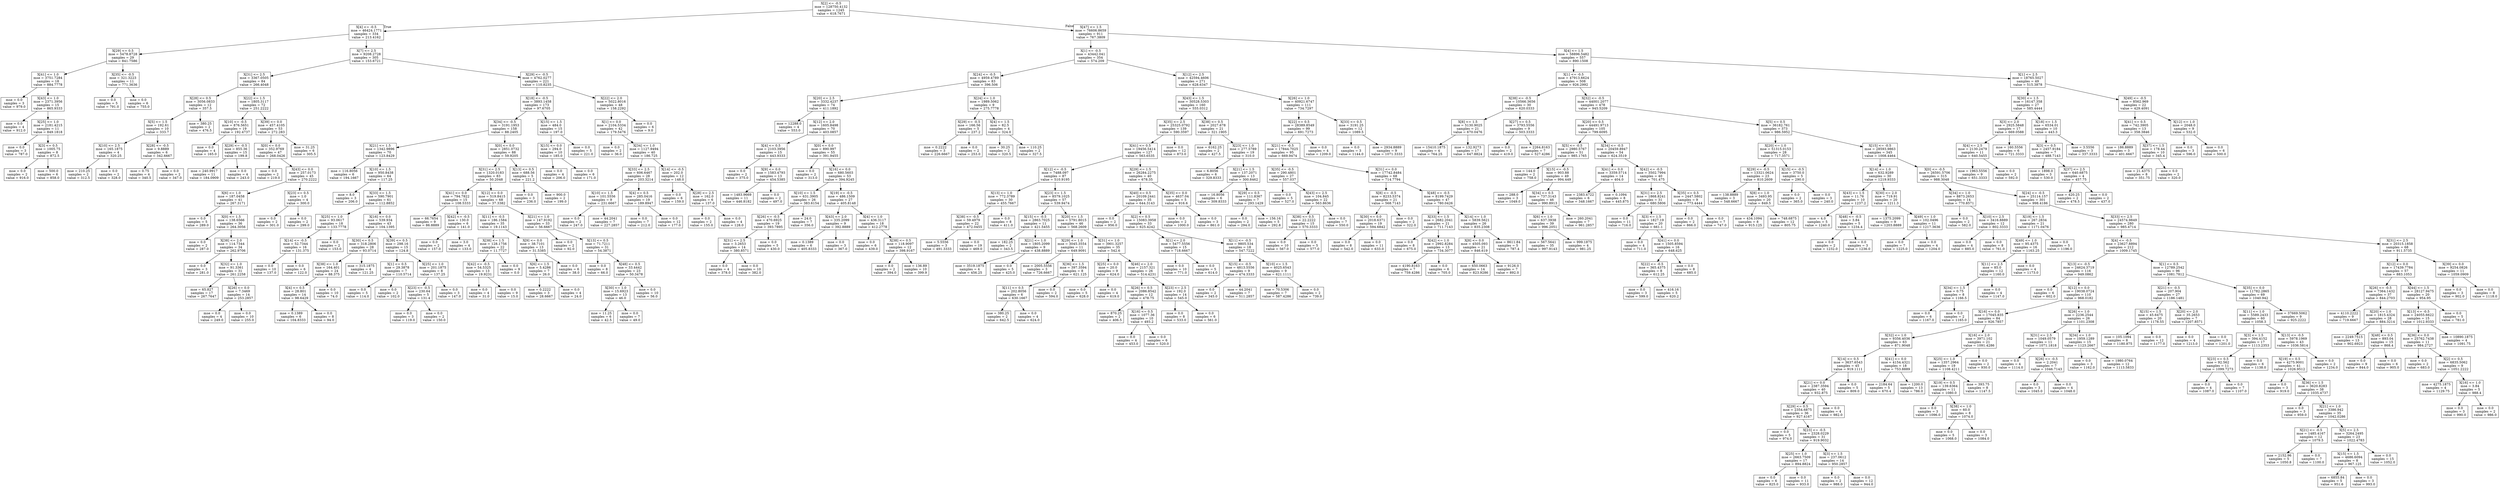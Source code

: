digraph Tree {
node [shape=box] ;
0 [label="X[2] <= -0.5\nmse = 128750.4132\nsamples = 1245\nvalue = 618.7671"] ;
1 [label="X[4] <= -0.5\nmse = 46424.1771\nsamples = 334\nvalue = 213.4162"] ;
0 -> 1 [labeldistance=2.5, labelangle=45, headlabel="True"] ;
2 [label="X[29] <= 0.5\nmse = 5478.8728\nsamples = 29\nvalue = 841.7586"] ;
1 -> 2 ;
3 [label="X[41] <= 1.0\nmse = 3751.7284\nsamples = 18\nvalue = 884.7778"] ;
2 -> 3 ;
4 [label="mse = 0.0\nsamples = 3\nvalue = 979.0"] ;
3 -> 4 ;
5 [label="X[43] <= 1.0\nmse = 2371.3956\nsamples = 15\nvalue = 865.9333"] ;
3 -> 5 ;
6 [label="mse = 0.0\nsamples = 4\nvalue = 912.0"] ;
5 -> 6 ;
7 [label="X[25] <= 1.0\nmse = 2181.4215\nsamples = 11\nvalue = 849.1818"] ;
5 -> 7 ;
8 [label="mse = 0.0\nsamples = 3\nvalue = 787.0"] ;
7 -> 8 ;
9 [label="X[3] <= 0.5\nmse = 1005.75\nsamples = 8\nvalue = 872.5"] ;
7 -> 9 ;
10 [label="mse = 0.0\nsamples = 2\nvalue = 916.0"] ;
9 -> 10 ;
11 [label="mse = 500.0\nsamples = 6\nvalue = 858.0"] ;
9 -> 11 ;
12 [label="X[35] <= -0.5\nmse = 321.3223\nsamples = 11\nvalue = 771.3636"] ;
2 -> 12 ;
13 [label="mse = 0.0\nsamples = 5\nvalue = 791.0"] ;
12 -> 13 ;
14 [label="mse = 0.0\nsamples = 6\nvalue = 755.0"] ;
12 -> 14 ;
15 [label="X[7] <= 2.5\nmse = 9208.2728\nsamples = 305\nvalue = 153.6721"] ;
1 -> 15 ;
16 [label="X[31] <= 2.5\nmse = 3367.0505\nsamples = 84\nvalue = 266.4048"] ;
15 -> 16 ;
17 [label="X[28] <= 0.5\nmse = 3056.0833\nsamples = 12\nvalue = 357.5"] ;
16 -> 17 ;
18 [label="X[5] <= 1.5\nmse = 192.61\nsamples = 10\nvalue = 333.7"] ;
17 -> 18 ;
19 [label="X[10] <= 2.5\nmse = 165.1875\nsamples = 4\nvalue = 320.25"] ;
18 -> 19 ;
20 [label="mse = 210.25\nsamples = 2\nvalue = 312.5"] ;
19 -> 20 ;
21 [label="mse = 0.0\nsamples = 2\nvalue = 328.0"] ;
19 -> 21 ;
22 [label="X[28] <= -0.5\nmse = 9.8889\nsamples = 6\nvalue = 342.6667"] ;
18 -> 22 ;
23 [label="mse = 0.75\nsamples = 4\nvalue = 340.5"] ;
22 -> 23 ;
24 [label="mse = 0.0\nsamples = 2\nvalue = 347.0"] ;
22 -> 24 ;
25 [label="mse = 380.25\nsamples = 2\nvalue = 476.5"] ;
17 -> 25 ;
26 [label="X[22] <= 1.5\nmse = 1805.3117\nsamples = 72\nvalue = 251.2222"] ;
16 -> 26 ;
27 [label="X[10] <= -0.5\nmse = 876.5651\nsamples = 19\nvalue = 192.4737"] ;
26 -> 27 ;
28 [label="mse = 0.0\nsamples = 4\nvalue = 165.0"] ;
27 -> 28 ;
29 [label="X[29] <= -0.5\nmse = 855.36\nsamples = 15\nvalue = 199.8"] ;
27 -> 29 ;
30 [label="mse = 240.9917\nsamples = 11\nvalue = 184.0909"] ;
29 -> 30 ;
31 [label="mse = 0.0\nsamples = 4\nvalue = 243.0"] ;
29 -> 31 ;
32 [label="X[39] <= 0.0\nmse = 457.4105\nsamples = 53\nvalue = 272.283"] ;
26 -> 32 ;
33 [label="X[0] <= 0.0\nmse = 352.9769\nsamples = 47\nvalue = 268.0426"] ;
32 -> 33 ;
34 [label="mse = 0.0\nsamples = 2\nvalue = 219.0"] ;
33 -> 34 ;
35 [label="X[43] <= 0.0\nmse = 257.0173\nsamples = 45\nvalue = 270.2222"] ;
33 -> 35 ;
36 [label="X[6] <= 1.0\nmse = 187.0458\nsamples = 41\nvalue = 267.3171"] ;
35 -> 36 ;
37 [label="mse = 0.0\nsamples = 5\nvalue = 289.0"] ;
36 -> 37 ;
38 [label="X[0] <= 1.5\nmse = 138.6566\nsamples = 36\nvalue = 264.3056"] ;
36 -> 38 ;
39 [label="mse = 0.0\nsamples = 2\nvalue = 287.0"] ;
38 -> 39 ;
40 [label="X[38] <= 2.0\nmse = 114.7344\nsamples = 34\nvalue = 262.9706"] ;
38 -> 40 ;
41 [label="mse = 0.0\nsamples = 3\nvalue = 281.0"] ;
40 -> 41 ;
42 [label="X[32] <= 1.0\nmse = 91.3361\nsamples = 31\nvalue = 261.2258"] ;
40 -> 42 ;
43 [label="mse = 65.827\nsamples = 17\nvalue = 267.7647"] ;
42 -> 43 ;
44 [label="X[26] <= 0.0\nmse = 7.3469\nsamples = 14\nvalue = 253.2857"] ;
42 -> 44 ;
45 [label="mse = 0.0\nsamples = 4\nvalue = 249.0"] ;
44 -> 45 ;
46 [label="mse = 0.0\nsamples = 10\nvalue = 255.0"] ;
44 -> 46 ;
47 [label="X[23] <= 0.5\nmse = 1.0\nsamples = 4\nvalue = 300.0"] ;
35 -> 47 ;
48 [label="mse = 0.0\nsamples = 2\nvalue = 301.0"] ;
47 -> 48 ;
49 [label="mse = 0.0\nsamples = 2\nvalue = 299.0"] ;
47 -> 49 ;
50 [label="mse = 31.25\nsamples = 6\nvalue = 305.5"] ;
32 -> 50 ;
51 [label="X[29] <= -0.5\nmse = 4762.0277\nsamples = 221\nvalue = 110.8235"] ;
15 -> 51 ;
52 [label="X[18] <= -0.5\nmse = 3893.1458\nsamples = 173\nvalue = 97.6705"] ;
51 -> 52 ;
53 [label="X[34] <= -0.5\nmse = 3191.1953\nsamples = 158\nvalue = 88.2405"] ;
52 -> 53 ;
54 [label="X[21] <= 1.5\nmse = 1342.9896\nsamples = 70\nvalue = 123.8429"] ;
53 -> 54 ;
55 [label="mse = 116.8056\nsamples = 6\nvalue = 194.1667"] ;
54 -> 55 ;
56 [label="X[10] <= 1.5\nmse = 950.8438\nsamples = 64\nvalue = 117.25"] ;
54 -> 56 ;
57 [label="mse = 8.0\nsamples = 3\nvalue = 206.0"] ;
56 -> 57 ;
58 [label="X[33] <= 1.5\nmse = 590.7901\nsamples = 61\nvalue = 112.8852"] ;
56 -> 58 ;
59 [label="X[25] <= 1.0\nmse = 93.0617\nsamples = 18\nvalue = 133.7778"] ;
58 -> 59 ;
60 [label="X[14] <= -0.5\nmse = 52.7344\nsamples = 16\nvalue = 131.375"] ;
59 -> 60 ;
61 [label="mse = 0.0\nsamples = 10\nvalue = 137.0"] ;
60 -> 61 ;
62 [label="mse = 0.0\nsamples = 6\nvalue = 122.0"] ;
60 -> 62 ;
63 [label="mse = 0.0\nsamples = 2\nvalue = 153.0"] ;
59 -> 63 ;
64 [label="X[16] <= 0.0\nmse = 539.934\nsamples = 43\nvalue = 104.1395"] ;
58 -> 64 ;
65 [label="X[30] <= 0.5\nmse = 318.2806\nsamples = 28\nvalue = 93.0714"] ;
64 -> 65 ;
66 [label="X[38] <= 1.0\nmse = 164.401\nsamples = 24\nvalue = 88.375"] ;
65 -> 66 ;
67 [label="X[4] <= 0.5\nmse = 28.801\nsamples = 14\nvalue = 98.6429"] ;
66 -> 67 ;
68 [label="mse = 0.1389\nsamples = 6\nvalue = 104.8333"] ;
67 -> 68 ;
69 [label="mse = 0.0\nsamples = 8\nvalue = 94.0"] ;
67 -> 69 ;
70 [label="mse = 0.0\nsamples = 10\nvalue = 74.0"] ;
66 -> 70 ;
71 [label="mse = 315.1875\nsamples = 4\nvalue = 121.25"] ;
65 -> 71 ;
72 [label="X[39] <= 0.5\nmse = 298.16\nsamples = 15\nvalue = 124.8"] ;
64 -> 72 ;
73 [label="X[1] <= 0.5\nmse = 29.3878\nsamples = 7\nvalue = 110.5714"] ;
72 -> 73 ;
74 [label="mse = 0.0\nsamples = 5\nvalue = 114.0"] ;
73 -> 74 ;
75 [label="mse = 0.0\nsamples = 2\nvalue = 102.0"] ;
73 -> 75 ;
76 [label="X[25] <= 1.0\nmse = 201.1875\nsamples = 8\nvalue = 137.25"] ;
72 -> 76 ;
77 [label="X[23] <= -0.5\nmse = 230.64\nsamples = 5\nvalue = 131.4"] ;
76 -> 77 ;
78 [label="mse = 0.0\nsamples = 3\nvalue = 119.0"] ;
77 -> 78 ;
79 [label="mse = 0.0\nsamples = 2\nvalue = 150.0"] ;
77 -> 79 ;
80 [label="mse = 0.0\nsamples = 3\nvalue = 147.0"] ;
76 -> 80 ;
81 [label="X[0] <= 0.0\nmse = 2851.0732\nsamples = 88\nvalue = 59.9205"] ;
53 -> 81 ;
82 [label="X[31] <= 2.5\nmse = 1320.0183\nsamples = 83\nvalue = 50.2048"] ;
81 -> 82 ;
83 [label="X[41] <= 0.0\nmse = 794.7822\nsamples = 15\nvalue = 108.5333"] ;
82 -> 83 ;
84 [label="mse = 66.7654\nsamples = 9\nvalue = 86.8889"] ;
83 -> 84 ;
85 [label="X[42] <= -0.5\nmse = 130.0\nsamples = 6\nvalue = 141.0"] ;
83 -> 85 ;
86 [label="mse = 0.0\nsamples = 2\nvalue = 157.0"] ;
85 -> 86 ;
87 [label="mse = 3.0\nsamples = 4\nvalue = 133.0"] ;
85 -> 87 ;
88 [label="X[12] <= 0.0\nmse = 519.8415\nsamples = 68\nvalue = 37.3382"] ;
82 -> 88 ;
89 [label="X[11] <= -0.5\nmse = 186.1584\nsamples = 35\nvalue = 19.1143"] ;
88 -> 89 ;
90 [label="X[38] <= 1.5\nmse = 128.1756\nsamples = 22\nvalue = 11.7727"] ;
89 -> 90 ;
91 [label="X[42] <= -0.5\nmse = 54.5325\nsamples = 13\nvalue = 19.9231"] ;
90 -> 91 ;
92 [label="mse = 0.0\nsamples = 4\nvalue = 31.0"] ;
91 -> 92 ;
93 [label="mse = 0.0\nsamples = 9\nvalue = 15.0"] ;
91 -> 93 ;
94 [label="mse = 0.0\nsamples = 9\nvalue = 0.0"] ;
90 -> 94 ;
95 [label="X[9] <= 0.0\nmse = 38.7101\nsamples = 13\nvalue = 31.5385"] ;
89 -> 95 ;
96 [label="X[6] <= 1.5\nmse = 5.4286\nsamples = 7\nvalue = 26.0"] ;
95 -> 96 ;
97 [label="mse = 0.2222\nsamples = 3\nvalue = 28.6667"] ;
96 -> 97 ;
98 [label="mse = 0.0\nsamples = 4\nvalue = 24.0"] ;
96 -> 98 ;
99 [label="mse = 0.0\nsamples = 6\nvalue = 38.0"] ;
95 -> 99 ;
100 [label="X[21] <= 1.0\nmse = 147.9192\nsamples = 33\nvalue = 56.6667"] ;
88 -> 100 ;
101 [label="mse = 0.0\nsamples = 2\nvalue = 92.0"] ;
100 -> 101 ;
102 [label="X[13] <= 0.5\nmse = 71.7211\nsamples = 31\nvalue = 54.3871"] ;
100 -> 102 ;
103 [label="mse = 0.0\nsamples = 8\nvalue = 66.0"] ;
102 -> 103 ;
104 [label="X[48] <= 0.5\nmse = 33.4442\nsamples = 23\nvalue = 50.3478"] ;
102 -> 104 ;
105 [label="X[30] <= 1.0\nmse = 15.6923\nsamples = 13\nvalue = 46.0"] ;
104 -> 105 ;
106 [label="mse = 11.25\nsamples = 6\nvalue = 42.5"] ;
105 -> 106 ;
107 [label="mse = 0.0\nsamples = 7\nvalue = 49.0"] ;
105 -> 107 ;
108 [label="mse = 0.0\nsamples = 10\nvalue = 56.0"] ;
104 -> 108 ;
109 [label="X[13] <= 0.5\nmse = 688.56\nsamples = 5\nvalue = 221.2"] ;
81 -> 109 ;
110 [label="mse = 0.0\nsamples = 3\nvalue = 236.0"] ;
109 -> 110 ;
111 [label="mse = 900.0\nsamples = 2\nvalue = 199.0"] ;
109 -> 111 ;
112 [label="X[15] <= 1.5\nmse = 484.0\nsamples = 15\nvalue = 197.0"] ;
52 -> 112 ;
113 [label="X[15] <= 0.0\nmse = 294.0\nsamples = 10\nvalue = 185.0"] ;
112 -> 113 ;
114 [label="mse = 0.0\nsamples = 4\nvalue = 206.0"] ;
113 -> 114 ;
115 [label="mse = 0.0\nsamples = 6\nvalue = 171.0"] ;
113 -> 115 ;
116 [label="mse = 0.0\nsamples = 5\nvalue = 221.0"] ;
112 -> 116 ;
117 [label="X[22] <= 2.0\nmse = 5022.8016\nsamples = 48\nvalue = 158.2292"] ;
51 -> 117 ;
118 [label="X[1] <= 0.0\nmse = 2104.5334\nsamples = 42\nvalue = 179.5476"] ;
117 -> 118 ;
119 [label="mse = 0.0\nsamples = 2\nvalue = 36.0"] ;
118 -> 119 ;
120 [label="X[34] <= 1.0\nmse = 1127.9494\nsamples = 40\nvalue = 186.725"] ;
118 -> 120 ;
121 [label="X[33] <= 2.5\nmse = 606.6467\nsamples = 28\nvalue = 203.3214"] ;
120 -> 121 ;
122 [label="X[10] <= 1.5\nmse = 101.5556\nsamples = 9\nvalue = 231.6667"] ;
121 -> 122 ;
123 [label="mse = 0.0\nsamples = 2\nvalue = 247.0"] ;
122 -> 123 ;
124 [label="mse = 44.2041\nsamples = 7\nvalue = 227.2857"] ;
122 -> 124 ;
125 [label="X[4] <= 0.5\nmse = 285.0416\nsamples = 19\nvalue = 189.8947"] ;
121 -> 125 ;
126 [label="mse = 0.0\nsamples = 7\nvalue = 212.0"] ;
125 -> 126 ;
127 [label="mse = 0.0\nsamples = 12\nvalue = 177.0"] ;
125 -> 127 ;
128 [label="X[14] <= -0.5\nmse = 202.0\nsamples = 12\nvalue = 148.0"] ;
120 -> 128 ;
129 [label="mse = 0.0\nsamples = 6\nvalue = 159.0"] ;
128 -> 129 ;
130 [label="X[28] <= 2.5\nmse = 162.0\nsamples = 6\nvalue = 137.0"] ;
128 -> 130 ;
131 [label="mse = 0.0\nsamples = 2\nvalue = 155.0"] ;
130 -> 131 ;
132 [label="mse = 0.0\nsamples = 4\nvalue = 128.0"] ;
130 -> 132 ;
133 [label="mse = 0.0\nsamples = 6\nvalue = 9.0"] ;
117 -> 133 ;
134 [label="X[47] <= 1.5\nmse = 76606.8659\nsamples = 911\nvalue = 767.3809"] ;
0 -> 134 [labeldistance=2.5, labelangle=-45, headlabel="False"] ;
135 [label="X[1] <= -0.5\nmse = 43442.041\nsamples = 354\nvalue = 574.209"] ;
134 -> 135 ;
136 [label="X[24] <= -0.5\nmse = 4959.4789\nsamples = 83\nvalue = 396.506"] ;
135 -> 136 ;
137 [label="X[20] <= 2.5\nmse = 3332.4237\nsamples = 74\nvalue = 411.1892"] ;
136 -> 137 ;
138 [label="mse = 12288.0\nsamples = 4\nvalue = 553.0"] ;
137 -> 138 ;
139 [label="X[12] <= 2.0\nmse = 1605.8498\nsamples = 70\nvalue = 403.0857"] ;
137 -> 139 ;
140 [label="X[4] <= 0.5\nmse = 2103.3956\nsamples = 15\nvalue = 443.9333"] ;
139 -> 140 ;
141 [label="mse = 0.0\nsamples = 2\nvalue = 375.0"] ;
140 -> 141 ;
142 [label="X[9] <= 0.0\nmse = 1583.4793\nsamples = 13\nvalue = 454.5385"] ;
140 -> 142 ;
143 [label="mse = 1483.9669\nsamples = 11\nvalue = 446.8182"] ;
142 -> 143 ;
144 [label="mse = 0.0\nsamples = 2\nvalue = 497.0"] ;
142 -> 144 ;
145 [label="X[0] <= 0.0\nmse = 890.997\nsamples = 55\nvalue = 391.9455"] ;
139 -> 145 ;
146 [label="mse = 0.0\nsamples = 2\nvalue = 313.0"] ;
145 -> 146 ;
147 [label="X[16] <= 0.0\nmse = 680.5603\nsamples = 53\nvalue = 394.9245"] ;
145 -> 147 ;
148 [label="X[10] <= 1.5\nmse = 631.3905\nsamples = 26\nvalue = 383.6154"] ;
147 -> 148 ;
149 [label="X[26] <= -0.5\nmse = 470.6925\nsamples = 19\nvalue = 393.7895"] ;
148 -> 149 ;
150 [label="X[31] <= 2.5\nmse = 3.2653\nsamples = 14\nvalue = 380.8571"] ;
149 -> 150 ;
151 [label="mse = 0.0\nsamples = 4\nvalue = 378.0"] ;
150 -> 151 ;
152 [label="mse = 0.0\nsamples = 10\nvalue = 382.0"] ;
150 -> 152 ;
153 [label="mse = 0.0\nsamples = 5\nvalue = 430.0"] ;
149 -> 153 ;
154 [label="mse = 24.0\nsamples = 7\nvalue = 356.0"] ;
148 -> 154 ;
155 [label="X[19] <= -0.5\nmse = 486.1509\nsamples = 27\nvalue = 405.8148"] ;
147 -> 155 ;
156 [label="X[43] <= 2.0\nmse = 335.2099\nsamples = 9\nvalue = 392.8889"] ;
155 -> 156 ;
157 [label="mse = 0.1389\nsamples = 6\nvalue = 405.8333"] ;
156 -> 157 ;
158 [label="mse = 0.0\nsamples = 3\nvalue = 367.0"] ;
156 -> 158 ;
159 [label="X[4] <= 1.0\nmse = 436.3117\nsamples = 18\nvalue = 412.2778"] ;
155 -> 159 ;
160 [label="mse = 0.0\nsamples = 6\nvalue = 439.0"] ;
159 -> 160 ;
161 [label="X[38] <= 0.5\nmse = 118.9097\nsamples = 12\nvalue = 398.9167"] ;
159 -> 161 ;
162 [label="mse = 0.0\nsamples = 2\nvalue = 394.0"] ;
161 -> 162 ;
163 [label="mse = 136.89\nsamples = 10\nvalue = 399.9"] ;
161 -> 163 ;
164 [label="X[24] <= 1.0\nmse = 1989.5062\nsamples = 9\nvalue = 275.7778"] ;
136 -> 164 ;
165 [label="X[29] <= -0.5\nmse = 166.56\nsamples = 5\nvalue = 237.2"] ;
164 -> 165 ;
166 [label="mse = 0.2222\nsamples = 3\nvalue = 226.6667"] ;
165 -> 166 ;
167 [label="mse = 0.0\nsamples = 2\nvalue = 253.0"] ;
165 -> 167 ;
168 [label="X[4] <= 1.5\nmse = 82.5\nsamples = 4\nvalue = 324.0"] ;
164 -> 168 ;
169 [label="mse = 30.25\nsamples = 2\nvalue = 320.5"] ;
168 -> 169 ;
170 [label="mse = 110.25\nsamples = 2\nvalue = 327.5"] ;
168 -> 170 ;
171 [label="X[12] <= 2.5\nmse = 42594.4606\nsamples = 271\nvalue = 628.6347"] ;
135 -> 171 ;
172 [label="X[43] <= 1.5\nmse = 30528.5303\nsamples = 160\nvalue = 555.0312"] ;
171 -> 172 ;
173 [label="X[35] <= 2.5\nmse = 25325.0792\nsamples = 139\nvalue = 590.3597"] ;
172 -> 173 ;
174 [label="X[41] <= 0.5\nmse = 19456.5414\nsamples = 127\nvalue = 563.6535"] ;
173 -> 174 ;
175 [label="X[12] <= -0.5\nmse = 7488.097\nsamples = 87\nvalue = 510.9195"] ;
174 -> 175 ;
176 [label="X[13] <= 1.0\nmse = 772.3789\nsamples = 30\nvalue = 455.7667"] ;
175 -> 176 ;
177 [label="X[38] <= -0.5\nmse = 59.4979\nsamples = 22\nvalue = 472.0455"] ;
176 -> 177 ;
178 [label="mse = 5.5556\nsamples = 3\nvalue = 491.3333"] ;
177 -> 178 ;
179 [label="mse = 0.0\nsamples = 19\nvalue = 469.0"] ;
177 -> 179 ;
180 [label="mse = 0.0\nsamples = 8\nvalue = 411.0"] ;
176 -> 180 ;
181 [label="X[23] <= 1.5\nmse = 8579.1025\nsamples = 57\nvalue = 539.9474"] ;
175 -> 181 ;
182 [label="X[15] <= -0.5\nmse = 2863.7025\nsamples = 11\nvalue = 421.5455"] ;
181 -> 182 ;
183 [label="mse = 182.25\nsamples = 2\nvalue = 343.5"] ;
182 -> 183 ;
184 [label="X[21] <= 1.0\nmse = 1805.2099\nsamples = 9\nvalue = 438.8889"] ;
182 -> 184 ;
185 [label="mse = 3519.1875\nsamples = 4\nvalue = 456.25"] ;
184 -> 185 ;
186 [label="mse = 0.0\nsamples = 5\nvalue = 425.0"] ;
184 -> 186 ;
187 [label="X[20] <= 1.5\nmse = 5791.8015\nsamples = 46\nvalue = 568.2609"] ;
181 -> 187 ;
188 [label="X[29] <= 1.0\nmse = 3045.3554\nsamples = 11\nvalue = 649.9091"] ;
187 -> 188 ;
189 [label="mse = 2005.5556\nsamples = 3\nvalue = 726.6667"] ;
188 -> 189 ;
190 [label="X[36] <= 1.5\nmse = 397.3594\nsamples = 8\nvalue = 621.125"] ;
188 -> 190 ;
191 [label="X[11] <= 0.5\nmse = 202.8056\nsamples = 6\nvalue = 630.1667"] ;
190 -> 191 ;
192 [label="mse = 380.25\nsamples = 2\nvalue = 642.5"] ;
191 -> 192 ;
193 [label="mse = 0.0\nsamples = 4\nvalue = 624.0"] ;
191 -> 193 ;
194 [label="mse = 0.0\nsamples = 2\nvalue = 594.0"] ;
190 -> 194 ;
195 [label="X[31] <= 1.0\nmse = 3901.3257\nsamples = 35\nvalue = 542.6"] ;
187 -> 195 ;
196 [label="X[25] <= 0.0\nmse = 20.0\nsamples = 9\nvalue = 624.0"] ;
195 -> 196 ;
197 [label="mse = 0.0\nsamples = 5\nvalue = 628.0"] ;
196 -> 197 ;
198 [label="mse = 0.0\nsamples = 4\nvalue = 619.0"] ;
196 -> 198 ;
199 [label="X[46] <= 2.0\nmse = 2157.321\nsamples = 26\nvalue = 514.4231"] ;
195 -> 199 ;
200 [label="X[26] <= 0.5\nmse = 2086.8542\nsamples = 12\nvalue = 478.75"] ;
199 -> 200 ;
201 [label="mse = 870.25\nsamples = 2\nvalue = 406.5"] ;
200 -> 201 ;
202 [label="X[16] <= 0.5\nmse = 1077.36\nsamples = 10\nvalue = 493.2"] ;
200 -> 202 ;
203 [label="mse = 0.0\nsamples = 4\nvalue = 453.0"] ;
202 -> 203 ;
204 [label="mse = 0.0\nsamples = 6\nvalue = 520.0"] ;
202 -> 204 ;
205 [label="X[23] <= 2.5\nmse = 192.0\nsamples = 14\nvalue = 545.0"] ;
199 -> 205 ;
206 [label="mse = 0.0\nsamples = 8\nvalue = 533.0"] ;
205 -> 206 ;
207 [label="mse = 0.0\nsamples = 6\nvalue = 561.0"] ;
205 -> 207 ;
208 [label="X[29] <= 1.5\nmse = 26284.2275\nsamples = 40\nvalue = 678.35"] ;
174 -> 208 ;
209 [label="X[40] <= 0.5\nmse = 20109.2441\nsamples = 35\nvalue = 644.3143"] ;
208 -> 209 ;
210 [label="mse = 0.0\nsamples = 2\nvalue = 956.0"] ;
209 -> 210 ;
211 [label="X[2] <= 0.5\nmse = 15083.3958\nsamples = 33\nvalue = 625.4242"] ;
209 -> 211 ;
212 [label="X[1] <= 2.0\nmse = 5477.5556\nsamples = 15\nvalue = 718.6667"] ;
211 -> 212 ;
213 [label="mse = 0.0\nsamples = 10\nvalue = 771.0"] ;
212 -> 213 ;
214 [label="mse = 0.0\nsamples = 5\nvalue = 614.0"] ;
212 -> 214 ;
215 [label="X[11] <= -0.5\nmse = 9805.534\nsamples = 18\nvalue = 547.7222"] ;
211 -> 215 ;
216 [label="X[15] <= -0.5\nmse = 4813.5556\nsamples = 9\nvalue = 474.3333"] ;
215 -> 216 ;
217 [label="mse = 0.0\nsamples = 2\nvalue = 345.0"] ;
216 -> 217 ;
218 [label="mse = 44.2041\nsamples = 7\nvalue = 511.2857"] ;
216 -> 218 ;
219 [label="X[10] <= 1.5\nmse = 4025.6543\nsamples = 9\nvalue = 621.1111"] ;
215 -> 219 ;
220 [label="mse = 70.5306\nsamples = 7\nvalue = 587.4286"] ;
219 -> 220 ;
221 [label="mse = 0.0\nsamples = 2\nvalue = 739.0"] ;
219 -> 221 ;
222 [label="X[35] <= 0.0\nmse = 4637.04\nsamples = 5\nvalue = 916.6"] ;
208 -> 222 ;
223 [label="mse = 0.0\nsamples = 2\nvalue = 1000.0"] ;
222 -> 223 ;
224 [label="mse = 0.0\nsamples = 3\nvalue = 861.0"] ;
222 -> 224 ;
225 [label="mse = 0.0\nsamples = 12\nvalue = 873.0"] ;
173 -> 225 ;
226 [label="X[38] <= 0.5\nmse = 2027.678\nsamples = 21\nvalue = 321.1905"] ;
172 -> 226 ;
227 [label="mse = 6162.25\nsamples = 2\nvalue = 427.5"] ;
226 -> 227 ;
228 [label="X[23] <= 1.0\nmse = 277.5789\nsamples = 19\nvalue = 310.0"] ;
226 -> 228 ;
229 [label="mse = 6.8056\nsamples = 6\nvalue = 329.8333"] ;
228 -> 229 ;
230 [label="X[21] <= 1.5\nmse = 137.2071\nsamples = 13\nvalue = 300.8462"] ;
228 -> 230 ;
231 [label="mse = 16.8056\nsamples = 6\nvalue = 309.8333"] ;
230 -> 231 ;
232 [label="X[29] <= 0.5\nmse = 111.8367\nsamples = 7\nvalue = 293.1429"] ;
230 -> 232 ;
233 [label="mse = 0.0\nsamples = 2\nvalue = 294.0"] ;
232 -> 233 ;
234 [label="mse = 156.16\nsamples = 5\nvalue = 292.8"] ;
232 -> 234 ;
235 [label="X[26] <= 1.0\nmse = 40921.6747\nsamples = 111\nvalue = 734.7297"] ;
171 -> 235 ;
236 [label="X[22] <= 0.5\nmse = 28389.8549\nsamples = 99\nvalue = 691.7273"] ;
235 -> 236 ;
237 [label="X[21] <= -0.5\nmse = 17844.7025\nsamples = 95\nvalue = 669.9474"] ;
236 -> 237 ;
238 [label="X[35] <= -0.5\nmse = 290.4801\nsamples = 27\nvalue = 557.037"] ;
237 -> 238 ;
239 [label="mse = 0.0\nsamples = 5\nvalue = 527.0"] ;
238 -> 239 ;
240 [label="X[43] <= 2.5\nmse = 104.845\nsamples = 22\nvalue = 563.8636"] ;
238 -> 240 ;
241 [label="X[38] <= 0.5\nmse = 22.2222\nsamples = 15\nvalue = 570.3333"] ;
240 -> 241 ;
242 [label="mse = 0.0\nsamples = 10\nvalue = 567.0"] ;
241 -> 242 ;
243 [label="mse = 0.0\nsamples = 5\nvalue = 577.0"] ;
241 -> 243 ;
244 [label="mse = 0.0\nsamples = 7\nvalue = 550.0"] ;
240 -> 244 ;
245 [label="X[31] <= 0.0\nmse = 17742.8484\nsamples = 68\nvalue = 714.7794"] ;
237 -> 245 ;
246 [label="X[8] <= -0.5\nmse = 8233.5374\nsamples = 21\nvalue = 568.7143"] ;
245 -> 246 ;
247 [label="X[30] <= 0.0\nmse = 2018.6371\nsamples = 19\nvalue = 594.6842"] ;
246 -> 247 ;
248 [label="mse = 0.0\nsamples = 8\nvalue = 542.0"] ;
247 -> 248 ;
249 [label="mse = 0.0\nsamples = 11\nvalue = 633.0"] ;
247 -> 249 ;
250 [label="mse = 0.0\nsamples = 2\nvalue = 322.0"] ;
246 -> 250 ;
251 [label="X[48] <= -0.5\nmse = 8199.7429\nsamples = 47\nvalue = 780.0426"] ;
245 -> 251 ;
252 [label="X[33] <= 1.5\nmse = 2682.2041\nsamples = 21\nvalue = 711.7143"] ;
251 -> 252 ;
253 [label="mse = 0.0\nsamples = 8\nvalue = 675.0"] ;
252 -> 253 ;
254 [label="X[42] <= 1.0\nmse = 2992.8284\nsamples = 13\nvalue = 734.3077"] ;
252 -> 254 ;
255 [label="mse = 4190.8163\nsamples = 7\nvalue = 759.4286"] ;
254 -> 255 ;
256 [label="mse = 0.0\nsamples = 6\nvalue = 705.0"] ;
254 -> 256 ;
257 [label="X[14] <= 1.0\nmse = 5839.5621\nsamples = 26\nvalue = 835.2308"] ;
251 -> 257 ;
258 [label="X[8] <= 0.0\nmse = 4505.093\nsamples = 21\nvalue = 846.619"] ;
257 -> 258 ;
259 [label="mse = 650.0663\nsamples = 14\nvalue = 823.9286"] ;
258 -> 259 ;
260 [label="mse = 9126.0\nsamples = 7\nvalue = 892.0"] ;
258 -> 260 ;
261 [label="mse = 8611.84\nsamples = 5\nvalue = 787.4"] ;
257 -> 261 ;
262 [label="mse = 0.0\nsamples = 4\nvalue = 1209.0"] ;
236 -> 262 ;
263 [label="X[33] <= 0.5\nmse = 3191.25\nsamples = 12\nvalue = 1089.5"] ;
235 -> 263 ;
264 [label="mse = 0.0\nsamples = 3\nvalue = 1144.0"] ;
263 -> 264 ;
265 [label="mse = 2934.8889\nsamples = 9\nvalue = 1071.3333"] ;
263 -> 265 ;
266 [label="X[4] <= 1.5\nmse = 58896.5482\nsamples = 557\nvalue = 890.1508"] ;
134 -> 266 ;
267 [label="X[1] <= -0.5\nmse = 47913.6624\nsamples = 508\nvalue = 926.2992"] ;
266 -> 267 ;
268 [label="X[38] <= -0.5\nmse = 10566.3656\nsamples = 30\nvalue = 620.0333"] ;
267 -> 268 ;
269 [label="X[8] <= 1.5\nmse = 5130.9025\nsamples = 21\nvalue = 670.0476"] ;
268 -> 269 ;
270 [label="mse = 15410.1875\nsamples = 4\nvalue = 764.25"] ;
269 -> 270 ;
271 [label="mse = 132.9273\nsamples = 17\nvalue = 647.8824"] ;
269 -> 271 ;
272 [label="X[27] <= 0.5\nmse = 3793.5556\nsamples = 9\nvalue = 503.3333"] ;
268 -> 272 ;
273 [label="mse = 0.0\nsamples = 2\nvalue = 419.0"] ;
272 -> 273 ;
274 [label="mse = 2264.8163\nsamples = 7\nvalue = 527.4286"] ;
272 -> 274 ;
275 [label="X[32] <= -0.5\nmse = 44001.2077\nsamples = 478\nvalue = 945.5209"] ;
267 -> 275 ;
276 [label="X[20] <= 0.5\nmse = 44491.9713\nsamples = 105\nvalue = 799.6095"] ;
275 -> 276 ;
277 [label="X[5] <= -0.5\nmse = 2980.5767\nsamples = 51\nvalue = 985.1765"] ;
276 -> 277 ;
278 [label="mse = 144.0\nsamples = 2\nvalue = 758.0"] ;
277 -> 278 ;
279 [label="X[15] <= -0.5\nmse = 903.88\nsamples = 49\nvalue = 994.449"] ;
277 -> 279 ;
280 [label="mse = 288.0\nsamples = 3\nvalue = 1049.0"] ;
279 -> 280 ;
281 [label="X[34] <= 0.5\nmse = 737.3143\nsamples = 46\nvalue = 990.8913"] ;
279 -> 281 ;
282 [label="X[6] <= 1.0\nmse = 637.3938\nsamples = 39\nvalue = 996.2051"] ;
281 -> 282 ;
283 [label="mse = 567.5641\nsamples = 35\nvalue = 997.9143"] ;
282 -> 283 ;
284 [label="mse = 999.1875\nsamples = 4\nvalue = 981.25"] ;
282 -> 284 ;
285 [label="mse = 260.2041\nsamples = 7\nvalue = 961.2857"] ;
281 -> 285 ;
286 [label="X[34] <= -0.5\nmse = 20459.8947\nsamples = 54\nvalue = 624.3519"] ;
276 -> 286 ;
287 [label="X[41] <= 0.0\nmse = 3359.5714\nsamples = 14\nvalue = 404.0"] ;
286 -> 287 ;
288 [label="mse = 2383.4722\nsamples = 6\nvalue = 348.1667"] ;
287 -> 288 ;
289 [label="mse = 0.1094\nsamples = 8\nvalue = 445.875"] ;
287 -> 289 ;
290 [label="X[42] <= -0.5\nmse = 3502.7994\nsamples = 40\nvalue = 701.475"] ;
286 -> 290 ;
291 [label="X[31] <= 2.5\nmse = 1868.8241\nsamples = 31\nvalue = 680.5806"] ;
290 -> 291 ;
292 [label="mse = 0.0\nsamples = 11\nvalue = 716.0"] ;
291 -> 292 ;
293 [label="X[3] <= 1.5\nmse = 1827.19\nsamples = 20\nvalue = 661.1"] ;
291 -> 293 ;
294 [label="mse = 0.0\nsamples = 4\nvalue = 711.0"] ;
293 -> 294 ;
295 [label="X[41] <= 0.0\nmse = 1505.8594\nsamples = 16\nvalue = 648.625"] ;
293 -> 295 ;
296 [label="X[22] <= -0.5\nmse = 365.4375\nsamples = 8\nvalue = 612.25"] ;
295 -> 296 ;
297 [label="mse = 0.0\nsamples = 3\nvalue = 599.0"] ;
296 -> 297 ;
298 [label="mse = 416.16\nsamples = 5\nvalue = 620.2"] ;
296 -> 298 ;
299 [label="mse = 0.0\nsamples = 8\nvalue = 685.0"] ;
295 -> 299 ;
300 [label="X[35] <= 0.5\nmse = 2447.5802\nsamples = 9\nvalue = 773.4444"] ;
290 -> 300 ;
301 [label="mse = 0.0\nsamples = 2\nvalue = 866.0"] ;
300 -> 301 ;
302 [label="mse = 0.0\nsamples = 7\nvalue = 747.0"] ;
300 -> 302 ;
303 [label="X[5] <= 0.5\nmse = 36182.761\nsamples = 373\nvalue = 986.5952"] ;
275 -> 303 ;
304 [label="X[20] <= 1.0\nmse = 51315.0153\nsamples = 28\nvalue = 717.3571"] ;
303 -> 304 ;
305 [label="X[29] <= -0.5\nmse = 13321.0624\nsamples = 23\nvalue = 810.2609"] ;
304 -> 305 ;
306 [label="mse = 138.8889\nsamples = 3\nvalue = 548.6667"] ;
305 -> 306 ;
307 [label="X[8] <= 1.0\nmse = 3493.95\nsamples = 20\nvalue = 849.5"] ;
305 -> 307 ;
308 [label="mse = 434.1094\nsamples = 8\nvalue = 915.125"] ;
307 -> 308 ;
309 [label="mse = 748.6875\nsamples = 12\nvalue = 805.75"] ;
307 -> 309 ;
310 [label="X[15] <= -0.5\nmse = 3750.0\nsamples = 5\nvalue = 290.0"] ;
304 -> 310 ;
311 [label="mse = 0.0\nsamples = 2\nvalue = 365.0"] ;
310 -> 311 ;
312 [label="mse = 0.0\nsamples = 3\nvalue = 240.0"] ;
310 -> 312 ;
313 [label="X[15] <= -0.5\nmse = 28593.9863\nsamples = 345\nvalue = 1008.4464"] ;
303 -> 313 ;
314 [label="X[14] <= 1.0\nmse = 632.9289\nsamples = 30\nvalue = 1219.9333"] ;
313 -> 314 ;
315 [label="X[43] <= 1.5\nmse = 11.76\nsamples = 10\nvalue = 1237.2"] ;
314 -> 315 ;
316 [label="mse = 4.0\nsamples = 5\nvalue = 1240.0"] ;
315 -> 316 ;
317 [label="X[48] <= -0.5\nmse = 3.84\nsamples = 5\nvalue = 1234.4"] ;
315 -> 317 ;
318 [label="mse = 0.0\nsamples = 2\nvalue = 1232.0"] ;
317 -> 318 ;
319 [label="mse = 0.0\nsamples = 3\nvalue = 1236.0"] ;
317 -> 319 ;
320 [label="X[30] <= 2.0\nmse = 719.91\nsamples = 20\nvalue = 1211.3"] ;
314 -> 320 ;
321 [label="mse = 1375.2099\nsamples = 9\nvalue = 1203.8889"] ;
320 -> 321 ;
322 [label="X[49] <= 1.0\nmse = 102.0496\nsamples = 11\nvalue = 1217.3636"] ;
320 -> 322 ;
323 [label="mse = 0.0\nsamples = 7\nvalue = 1225.0"] ;
322 -> 323 ;
324 [label="mse = 0.0\nsamples = 4\nvalue = 1204.0"] ;
322 -> 324 ;
325 [label="X[0] <= -0.5\nmse = 26591.5706\nsamples = 315\nvalue = 988.3048"] ;
313 -> 325 ;
326 [label="X[34] <= 1.0\nmse = 8873.2653\nsamples = 14\nvalue = 770.8571"] ;
325 -> 326 ;
327 [label="mse = 0.0\nsamples = 2\nvalue = 582.0"] ;
326 -> 327 ;
328 [label="X[10] <= 2.5\nmse = 3416.8889\nsamples = 12\nvalue = 802.3333"] ;
326 -> 328 ;
329 [label="mse = 0.0\nsamples = 4\nvalue = 885.0"] ;
328 -> 329 ;
330 [label="mse = 0.0\nsamples = 8\nvalue = 761.0"] ;
328 -> 330 ;
331 [label="X[24] <= -0.5\nmse = 25114.157\nsamples = 301\nvalue = 998.4186"] ;
325 -> 331 ;
332 [label="X[19] <= 1.5\nmse = 267.2834\nsamples = 21\nvalue = 1171.0476"] ;
331 -> 332 ;
333 [label="X[49] <= 1.0\nmse = 95.4375\nsamples = 16\nvalue = 1163.25"] ;
332 -> 333 ;
334 [label="X[11] <= 2.5\nmse = 85.0\nsamples = 12\nvalue = 1160.0"] ;
333 -> 334 ;
335 [label="X[34] <= 1.5\nmse = 0.75\nsamples = 8\nvalue = 1166.5"] ;
334 -> 335 ;
336 [label="mse = 0.0\nsamples = 6\nvalue = 1167.0"] ;
335 -> 336 ;
337 [label="mse = 0.0\nsamples = 2\nvalue = 1165.0"] ;
335 -> 337 ;
338 [label="mse = 0.0\nsamples = 4\nvalue = 1147.0"] ;
334 -> 338 ;
339 [label="mse = 0.0\nsamples = 4\nvalue = 1173.0"] ;
333 -> 339 ;
340 [label="mse = 0.0\nsamples = 5\nvalue = 1196.0"] ;
332 -> 340 ;
341 [label="X[33] <= 2.5\nmse = 24574.9849\nsamples = 280\nvalue = 985.4714"] ;
331 -> 341 ;
342 [label="X[4] <= -0.5\nmse = 23627.8894\nsamples = 212\nvalue = 1009.1745"] ;
341 -> 342 ;
343 [label="X[13] <= -0.5\nmse = 24624.3719\nsamples = 116\nvalue = 949.0862"] ;
342 -> 343 ;
344 [label="mse = 0.0\nsamples = 6\nvalue = 602.0"] ;
343 -> 344 ;
345 [label="X[12] <= 0.0\nmse = 19038.0724\nsamples = 110\nvalue = 968.0182"] ;
343 -> 345 ;
346 [label="X[16] <= 0.0\nmse = 17045.835\nsamples = 84\nvalue = 926.7857"] ;
345 -> 346 ;
347 [label="X[32] <= 1.0\nmse = 9356.4036\nsamples = 63\nvalue = 871.9048"] ;
346 -> 347 ;
348 [label="X[14] <= 0.5\nmse = 3637.6543\nsamples = 45\nvalue = 919.1111"] ;
347 -> 348 ;
349 [label="X[21] <= 0.0\nmse = 2387.3594\nsamples = 40\nvalue = 932.875"] ;
348 -> 349 ;
350 [label="X[29] <= 0.5\nmse = 2354.6875\nsamples = 36\nvalue = 927.4167"] ;
349 -> 350 ;
351 [label="mse = 0.0\nsamples = 5\nvalue = 974.0"] ;
350 -> 351 ;
352 [label="X[23] <= -0.5\nmse = 2328.0229\nsamples = 31\nvalue = 919.9032"] ;
350 -> 352 ;
353 [label="X[25] <= 1.0\nmse = 2663.7509\nsamples = 17\nvalue = 894.8824"] ;
352 -> 353 ;
354 [label="mse = 0.0\nsamples = 6\nvalue = 825.0"] ;
353 -> 354 ;
355 [label="mse = 0.0\nsamples = 11\nvalue = 933.0"] ;
353 -> 355 ;
356 [label="X[3] <= 1.5\nmse = 237.0612\nsamples = 14\nvalue = 950.2857"] ;
352 -> 356 ;
357 [label="mse = 0.0\nsamples = 2\nvalue = 988.0"] ;
356 -> 357 ;
358 [label="mse = 0.0\nsamples = 12\nvalue = 944.0"] ;
356 -> 358 ;
359 [label="mse = 0.0\nsamples = 4\nvalue = 982.0"] ;
349 -> 359 ;
360 [label="mse = 0.0\nsamples = 5\nvalue = 809.0"] ;
348 -> 360 ;
361 [label="X[41] <= 0.0\nmse = 4154.4321\nsamples = 18\nvalue = 753.8889"] ;
347 -> 361 ;
362 [label="mse = 2184.64\nsamples = 5\nvalue = 670.4"] ;
361 -> 362 ;
363 [label="mse = 1200.0\nsamples = 13\nvalue = 786.0"] ;
361 -> 363 ;
364 [label="X[16] <= 2.0\nmse = 3971.102\nsamples = 21\nvalue = 1091.4286"] ;
346 -> 364 ;
365 [label="X[25] <= 1.0\nmse = 1357.2964\nsamples = 19\nvalue = 1108.4211"] ;
364 -> 365 ;
366 [label="X[19] <= 0.5\nmse = 139.6364\nsamples = 11\nvalue = 1080.0"] ;
365 -> 366 ;
367 [label="mse = 0.0\nsamples = 3\nvalue = 1096.0"] ;
366 -> 367 ;
368 [label="X[38] <= 1.0\nmse = 60.0\nsamples = 8\nvalue = 1074.0"] ;
366 -> 368 ;
369 [label="mse = 0.0\nsamples = 5\nvalue = 1068.0"] ;
368 -> 369 ;
370 [label="mse = 0.0\nsamples = 3\nvalue = 1084.0"] ;
368 -> 370 ;
371 [label="mse = 393.75\nsamples = 8\nvalue = 1147.5"] ;
365 -> 371 ;
372 [label="mse = 0.0\nsamples = 2\nvalue = 930.0"] ;
364 -> 372 ;
373 [label="X[26] <= 1.0\nmse = 2236.2544\nsamples = 26\nvalue = 1101.2308"] ;
345 -> 373 ;
374 [label="X[31] <= 2.5\nmse = 1049.0579\nsamples = 11\nvalue = 1071.1818"] ;
373 -> 374 ;
375 [label="mse = 0.0\nsamples = 4\nvalue = 1114.0"] ;
374 -> 375 ;
376 [label="X[26] <= -0.5\nmse = 2.2041\nsamples = 7\nvalue = 1046.7143"] ;
374 -> 376 ;
377 [label="mse = 0.0\nsamples = 3\nvalue = 1045.0"] ;
376 -> 377 ;
378 [label="mse = 0.0\nsamples = 4\nvalue = 1048.0"] ;
376 -> 378 ;
379 [label="X[34] <= 1.0\nmse = 1959.1289\nsamples = 15\nvalue = 1123.2667"] ;
373 -> 379 ;
380 [label="mse = 0.0\nsamples = 3\nvalue = 1162.0"] ;
379 -> 380 ;
381 [label="mse = 1980.0764\nsamples = 12\nvalue = 1113.5833"] ;
379 -> 381 ;
382 [label="X[1] <= 0.5\nmse = 12789.2542\nsamples = 96\nvalue = 1081.7812"] ;
342 -> 382 ;
383 [label="X[21] <= -0.5\nmse = 207.904\nsamples = 27\nvalue = 1186.1481"] ;
382 -> 383 ;
384 [label="X[15] <= 1.5\nmse = 45.6475\nsamples = 20\nvalue = 1178.55"] ;
383 -> 384 ;
385 [label="mse = 105.1094\nsamples = 8\nvalue = 1180.875"] ;
384 -> 385 ;
386 [label="mse = 0.0\nsamples = 12\nvalue = 1177.0"] ;
384 -> 386 ;
387 [label="X[20] <= 2.0\nmse = 35.2653\nsamples = 7\nvalue = 1207.8571"] ;
383 -> 387 ;
388 [label="mse = 0.0\nsamples = 4\nvalue = 1213.0"] ;
387 -> 388 ;
389 [label="mse = 0.0\nsamples = 3\nvalue = 1201.0"] ;
387 -> 389 ;
390 [label="X[35] <= 0.0\nmse = 11782.2865\nsamples = 69\nvalue = 1040.942"] ;
382 -> 390 ;
391 [label="X[11] <= 1.0\nmse = 5589.2433\nsamples = 60\nvalue = 1058.3"] ;
390 -> 391 ;
392 [label="X[3] <= 1.5\nmse = 394.4152\nsamples = 17\nvalue = 1113.2353"] ;
391 -> 392 ;
393 [label="X[23] <= 0.5\nmse = 92.562\nsamples = 11\nvalue = 1099.7273"] ;
392 -> 393 ;
394 [label="mse = 0.0\nsamples = 4\nvalue = 1087.0"] ;
393 -> 394 ;
395 [label="mse = 0.0\nsamples = 7\nvalue = 1107.0"] ;
393 -> 395 ;
396 [label="mse = 0.0\nsamples = 6\nvalue = 1138.0"] ;
392 -> 396 ;
397 [label="X[13] <= -0.5\nmse = 5978.1969\nsamples = 43\nvalue = 1036.5814"] ;
391 -> 397 ;
398 [label="X[19] <= 0.5\nmse = 4275.9001\nsamples = 41\nvalue = 1026.9512"] ;
397 -> 398 ;
399 [label="mse = 0.0\nsamples = 3\nvalue = 919.0"] ;
398 -> 399 ;
400 [label="X[36] <= 1.5\nmse = 3620.8283\nsamples = 38\nvalue = 1035.4737"] ;
398 -> 400 ;
401 [label="mse = 0.0\nsamples = 3\nvalue = 959.0"] ;
400 -> 401 ;
402 [label="X[21] <= 1.0\nmse = 3386.942\nsamples = 35\nvalue = 1042.0286"] ;
400 -> 402 ;
403 [label="X[21] <= -0.5\nmse = 1485.4167\nsamples = 12\nvalue = 1079.5"] ;
402 -> 403 ;
404 [label="mse = 2152.96\nsamples = 5\nvalue = 1050.8"] ;
403 -> 404 ;
405 [label="mse = 0.0\nsamples = 7\nvalue = 1100.0"] ;
403 -> 405 ;
406 [label="X[5] <= 2.5\nmse = 3264.2495\nsamples = 23\nvalue = 1022.4783"] ;
402 -> 406 ;
407 [label="X[15] <= 1.5\nmse = 4686.6094\nsamples = 8\nvalue = 967.125"] ;
406 -> 407 ;
408 [label="mse = 6855.84\nsamples = 5\nvalue = 951.6"] ;
407 -> 408 ;
409 [label="mse = 0.0\nsamples = 3\nvalue = 993.0"] ;
407 -> 409 ;
410 [label="mse = 0.0\nsamples = 15\nvalue = 1052.0"] ;
406 -> 410 ;
411 [label="mse = 0.0\nsamples = 2\nvalue = 1234.0"] ;
397 -> 411 ;
412 [label="mse = 37669.5062\nsamples = 9\nvalue = 925.2222"] ;
390 -> 412 ;
413 [label="X[31] <= 2.5\nmse = 20315.1858\nsamples = 68\nvalue = 911.5735"] ;
341 -> 413 ;
414 [label="X[12] <= 0.0\nmse = 17439.7784\nsamples = 57\nvalue = 883.1053"] ;
413 -> 414 ;
415 [label="X[26] <= -0.5\nmse = 7364.1432\nsamples = 37\nvalue = 844.2703"] ;
414 -> 415 ;
416 [label="mse = 4110.2222\nsamples = 9\nvalue = 719.6667"] ;
415 -> 416 ;
417 [label="X[20] <= 1.0\nmse = 1815.4324\nsamples = 28\nvalue = 884.3214"] ;
415 -> 417 ;
418 [label="mse = 2249.7515\nsamples = 13\nvalue = 902.6923"] ;
417 -> 418 ;
419 [label="X[48] <= 0.5\nmse = 893.04\nsamples = 15\nvalue = 868.4"] ;
417 -> 419 ;
420 [label="mse = 0.0\nsamples = 9\nvalue = 844.0"] ;
419 -> 420 ;
421 [label="mse = 0.0\nsamples = 6\nvalue = 905.0"] ;
419 -> 421 ;
422 [label="X[44] <= 1.5\nmse = 28127.9475\nsamples = 20\nvalue = 954.95"] ;
414 -> 422 ;
423 [label="X[13] <= -0.5\nmse = 24055.6622\nsamples = 15\nvalue = 1012.9333"] ;
422 -> 423 ;
424 [label="X[36] <= 0.0\nmse = 25762.7438\nsamples = 11\nvalue = 984.2727"] ;
423 -> 424 ;
425 [label="mse = 0.0\nsamples = 2\nvalue = 683.0"] ;
424 -> 425 ;
426 [label="X[2] <= 0.5\nmse = 6835.5062\nsamples = 9\nvalue = 1051.2222"] ;
424 -> 426 ;
427 [label="mse = 4275.1875\nsamples = 4\nvalue = 1129.75"] ;
426 -> 427 ;
428 [label="X[16] <= 1.0\nmse = 3.84\nsamples = 5\nvalue = 988.4"] ;
426 -> 428 ;
429 [label="mse = 0.0\nsamples = 3\nvalue = 990.0"] ;
428 -> 429 ;
430 [label="mse = 0.0\nsamples = 2\nvalue = 986.0"] ;
428 -> 430 ;
431 [label="mse = 10890.1875\nsamples = 4\nvalue = 1091.75"] ;
423 -> 431 ;
432 [label="mse = 0.0\nsamples = 5\nvalue = 781.0"] ;
422 -> 432 ;
433 [label="X[39] <= 0.0\nmse = 9254.0826\nsamples = 11\nvalue = 1059.0909"] ;
413 -> 433 ;
434 [label="mse = 0.0\nsamples = 3\nvalue = 902.0"] ;
433 -> 434 ;
435 [label="mse = 0.0\nsamples = 8\nvalue = 1118.0"] ;
433 -> 435 ;
436 [label="X[1] <= 2.5\nmse = 18765.5027\nsamples = 49\nvalue = 515.3878"] ;
266 -> 436 ;
437 [label="X[30] <= 1.5\nmse = 16147.358\nsamples = 27\nvalue = 585.4444"] ;
436 -> 437 ;
438 [label="X[3] <= 2.0\nmse = 2925.5848\nsamples = 17\nvalue = 669.0588"] ;
437 -> 438 ;
439 [label="X[4] <= 2.5\nmse = 2130.2479\nsamples = 11\nvalue = 640.5455"] ;
438 -> 439 ;
440 [label="mse = 1963.5556\nsamples = 9\nvalue = 651.3333"] ;
439 -> 440 ;
441 [label="mse = 0.0\nsamples = 2\nvalue = 592.0"] ;
439 -> 441 ;
442 [label="mse = 160.5556\nsamples = 6\nvalue = 721.3333"] ;
438 -> 442 ;
443 [label="X[18] <= 1.5\nmse = 6534.01\nsamples = 10\nvalue = 443.3"] ;
437 -> 443 ;
444 [label="X[3] <= 0.5\nmse = 2457.9184\nsamples = 7\nvalue = 488.7143"] ;
443 -> 444 ;
445 [label="mse = 1898.0\nsamples = 3\nvalue = 530.0"] ;
444 -> 445 ;
446 [label="X[37] <= 2.5\nmse = 640.6875\nsamples = 4\nvalue = 457.75"] ;
444 -> 446 ;
447 [label="mse = 420.25\nsamples = 2\nvalue = 478.5"] ;
446 -> 447 ;
448 [label="mse = 0.0\nsamples = 2\nvalue = 437.0"] ;
446 -> 448 ;
449 [label="mse = 3.5556\nsamples = 3\nvalue = 337.3333"] ;
443 -> 449 ;
450 [label="X[49] <= -0.5\nmse = 8562.969\nsamples = 22\nvalue = 429.4091"] ;
436 -> 450 ;
451 [label="X[41] <= 0.5\nmse = 742.3905\nsamples = 13\nvalue = 358.3846"] ;
450 -> 451 ;
452 [label="mse = 186.8889\nsamples = 3\nvalue = 401.6667"] ;
451 -> 452 ;
453 [label="X[37] <= 1.5\nmse = 178.44\nsamples = 10\nvalue = 345.4"] ;
451 -> 453 ;
454 [label="mse = 21.4375\nsamples = 8\nvalue = 351.75"] ;
453 -> 454 ;
455 [label="mse = 0.0\nsamples = 2\nvalue = 320.0"] ;
453 -> 455 ;
456 [label="X[12] <= 1.0\nmse = 2048.0\nsamples = 9\nvalue = 532.0"] ;
450 -> 456 ;
457 [label="mse = 0.0\nsamples = 3\nvalue = 596.0"] ;
456 -> 457 ;
458 [label="mse = 0.0\nsamples = 6\nvalue = 500.0"] ;
456 -> 458 ;
}